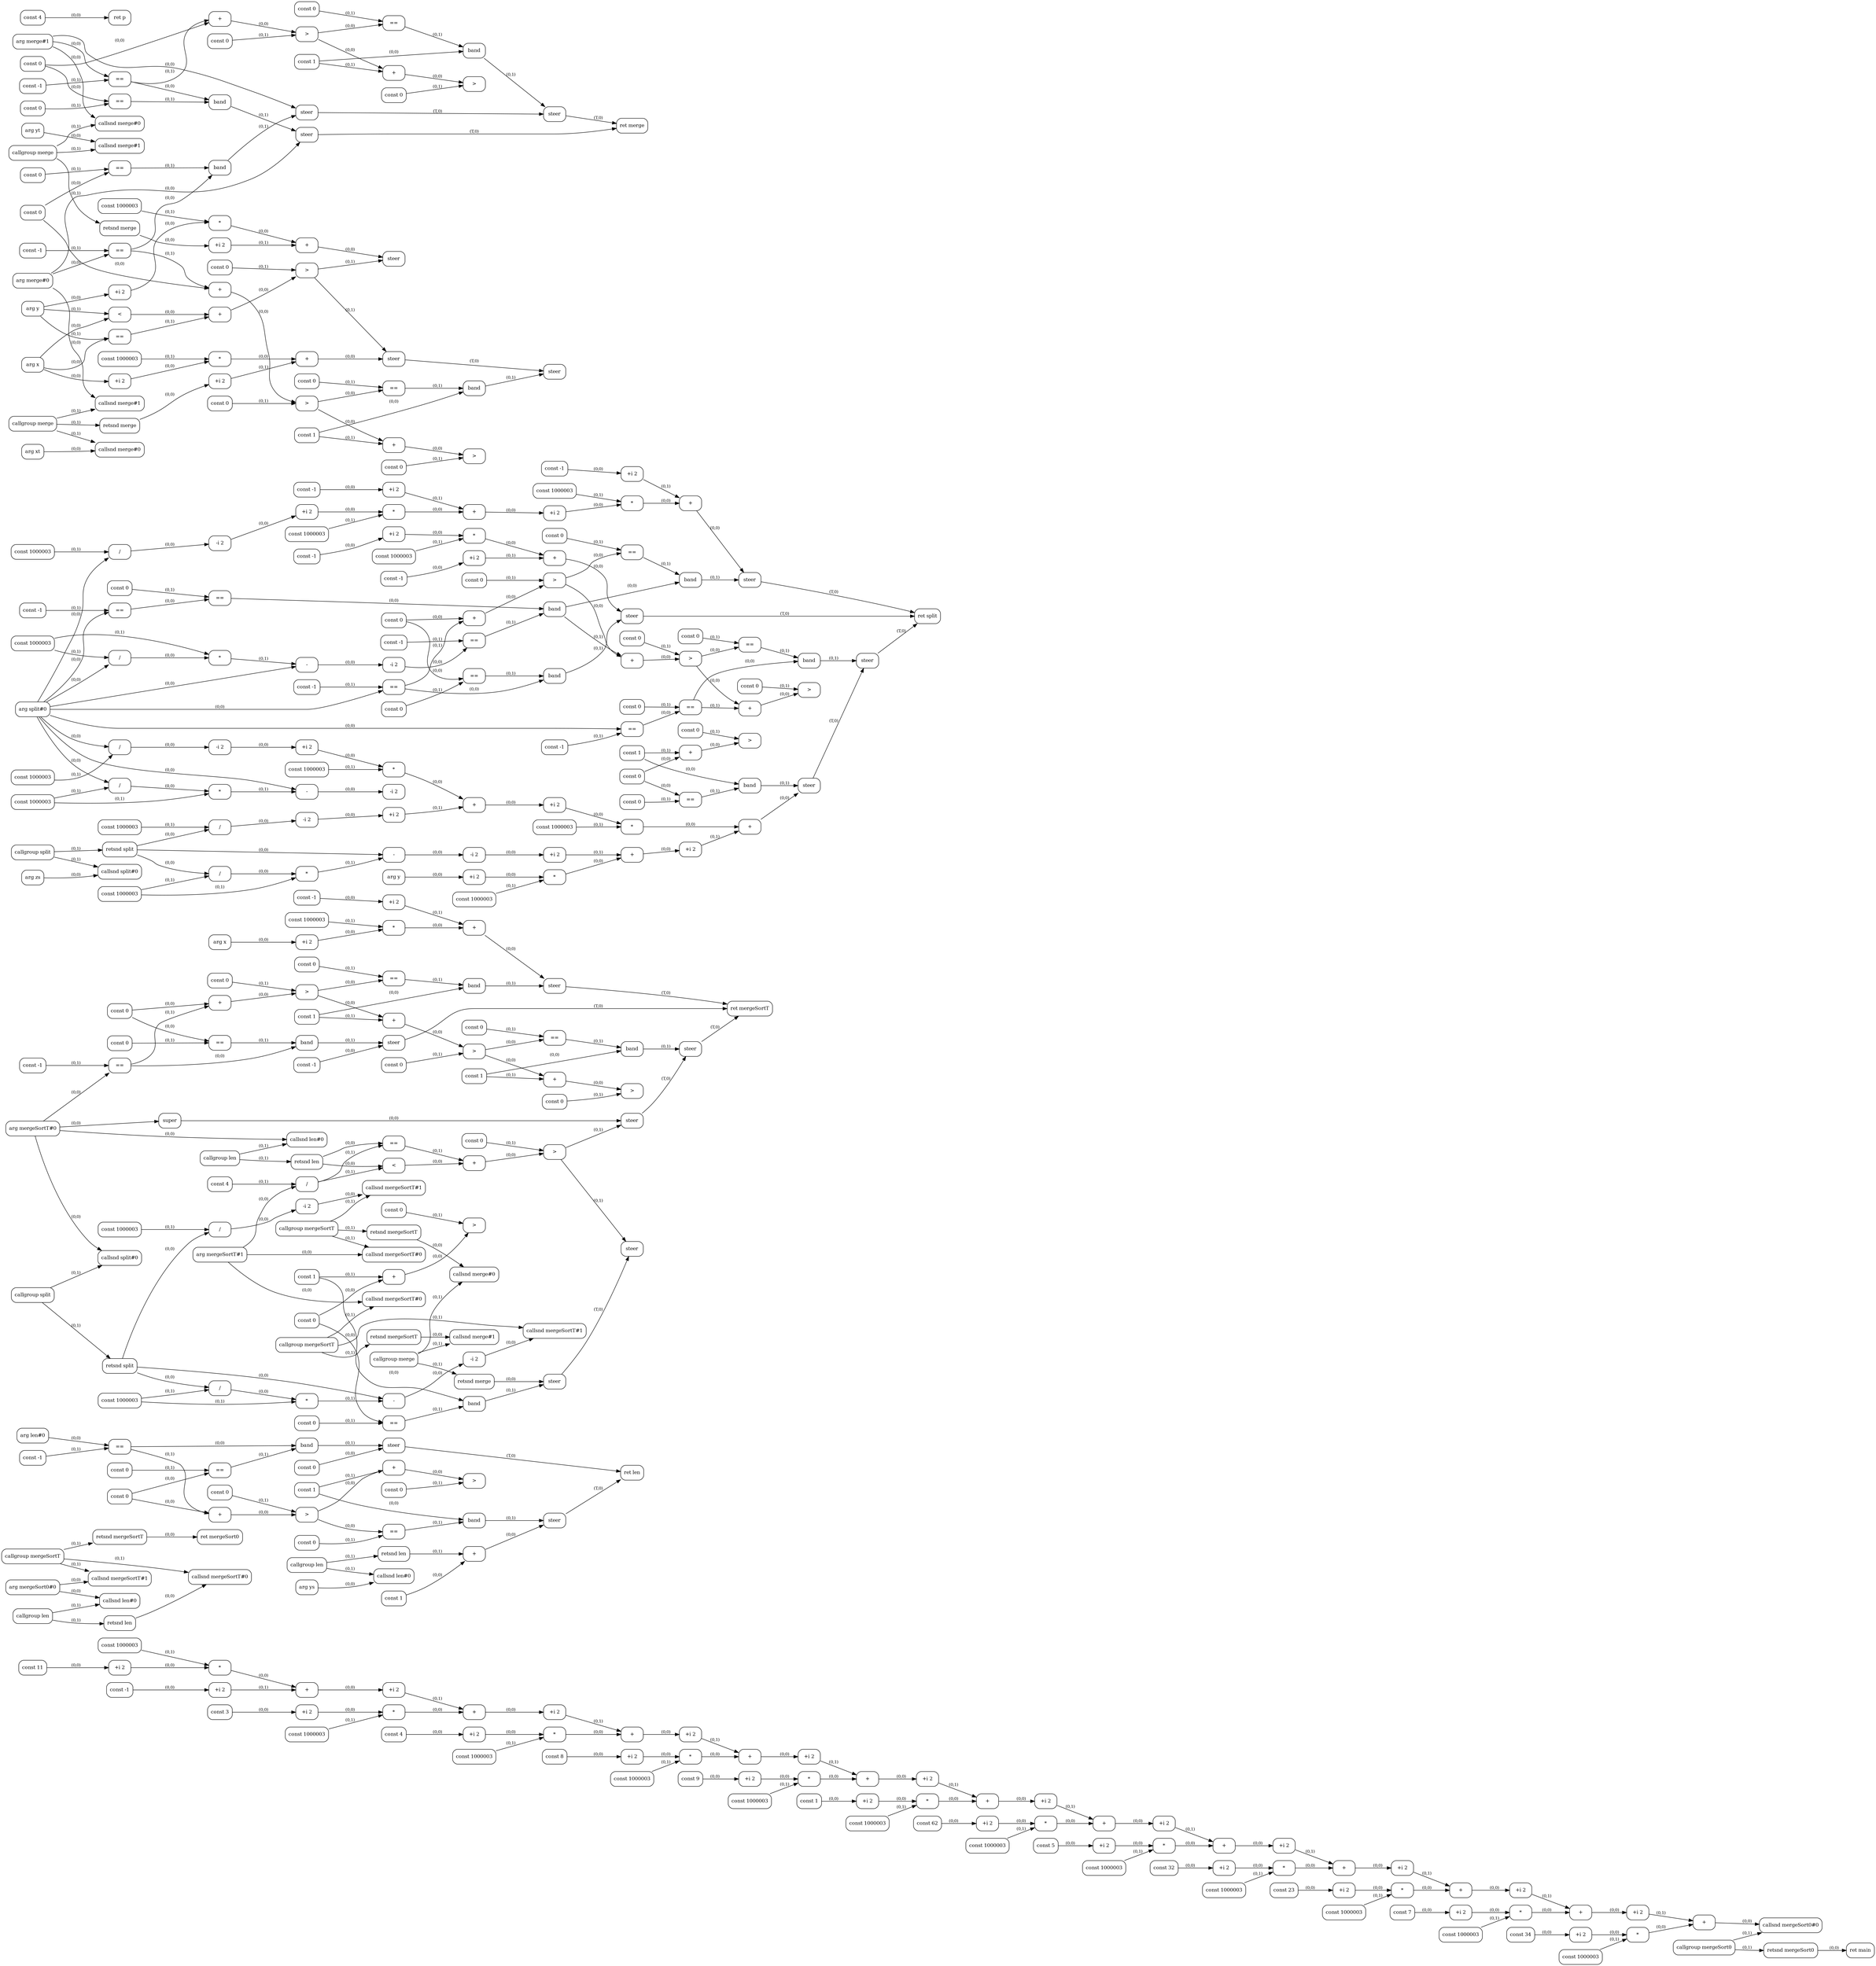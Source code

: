 digraph G {
  rankdir=LR;
  node [shape=box, style=rounded, fontsize=12];
  n0 [label="const -1"];
  n1 [label="const 34"];
  n2 [label="const 7"];
  n3 [label="const 23"];
  n4 [label="const 32"];
  n5 [label="const 5"];
  n6 [label="const 62"];
  n7 [label="const 1"];
  n8 [label="const 9"];
  n9 [label="const 8"];
  n10 [label="const 4"];
  n11 [label="const 3"];
  n12 [label="const 11"];
  n13 [label="+i 2"];
  n14 [label="+i 2"];
  n15 [label="const 1000003"];
  n16 [label="*"];
  n17 [label="+"];
  n18 [label="+i 2"];
  n19 [label="+i 2"];
  n20 [label="const 1000003"];
  n21 [label="*"];
  n22 [label="+"];
  n23 [label="+i 2"];
  n24 [label="+i 2"];
  n25 [label="const 1000003"];
  n26 [label="*"];
  n27 [label="+"];
  n28 [label="+i 2"];
  n29 [label="+i 2"];
  n30 [label="const 1000003"];
  n31 [label="*"];
  n32 [label="+"];
  n33 [label="+i 2"];
  n34 [label="+i 2"];
  n35 [label="const 1000003"];
  n36 [label="*"];
  n37 [label="+"];
  n38 [label="+i 2"];
  n39 [label="+i 2"];
  n40 [label="const 1000003"];
  n41 [label="*"];
  n42 [label="+"];
  n43 [label="+i 2"];
  n44 [label="+i 2"];
  n45 [label="const 1000003"];
  n46 [label="*"];
  n47 [label="+"];
  n48 [label="+i 2"];
  n49 [label="+i 2"];
  n50 [label="const 1000003"];
  n51 [label="*"];
  n52 [label="+"];
  n53 [label="+i 2"];
  n54 [label="+i 2"];
  n55 [label="const 1000003"];
  n56 [label="*"];
  n57 [label="+"];
  n58 [label="+i 2"];
  n59 [label="+i 2"];
  n60 [label="const 1000003"];
  n61 [label="*"];
  n62 [label="+"];
  n63 [label="+i 2"];
  n64 [label="+i 2"];
  n65 [label="const 1000003"];
  n66 [label="*"];
  n67 [label="+"];
  n68 [label="+i 2"];
  n69 [label="+i 2"];
  n70 [label="const 1000003"];
  n71 [label="*"];
  n72 [label="+"];
  n73 [label="arg mergeSort0#0"];
  n74 [label="arg len#0"];
  n75 [label="const 0"];
  n76 [label="const -1"];
  n77 [label="=="];
  n78 [label="const 0"];
  n79 [label="=="];
  n80 [label="band"];
  n81 [label="const 0"];
  n82 [label="steer"];
  n83 [label="+"];
  n84 [label="const 0"];
  n85 [label=">"];
  n86 [label="const 1"];
  n87 [label="const 0"];
  n88 [label="=="];
  n89 [label="band"];
  n90 [label="const 1"];
  n91 [label="arg ys"];
  n92 [label="callgroup len"];
  n93 [label="callsnd len#0"];
  n94 [label="retsnd len"];
  n95 [label="+"];
  n96 [label="steer"];
  n97 [label="+"];
  n98 [label="const 0"];
  n99 [label=">"];
  n100 [label="ret len"];
  n101 [label="callgroup len"];
  n102 [label="callsnd len#0"];
  n103 [label="retsnd len"];
  n104 [label="arg mergeSortT#0"];
  n105 [label="arg mergeSortT#1"];
  n106 [label="const 0"];
  n107 [label="const -1"];
  n108 [label="=="];
  n109 [label="const 0"];
  n110 [label="=="];
  n111 [label="band"];
  n112 [label="const -1"];
  n113 [label="steer"];
  n114 [label="+"];
  n115 [label="const 0"];
  n116 [label=">"];
  n117 [label="const 1"];
  n118 [label="const 0"];
  n119 [label="=="];
  n120 [label="band"];
  n121 [label="const -1"];
  n122 [label="arg x"];
  n123 [label="+i 2"];
  n124 [label="+i 2"];
  n125 [label="const 1000003"];
  n126 [label="*"];
  n127 [label="+"];
  n128 [label="steer"];
  n129 [label="+"];
  n130 [label="const 0"];
  n131 [label=">"];
  n132 [label="const 1"];
  n133 [label="const 0"];
  n134 [label="=="];
  n135 [label="band"];
  n136 [label="callgroup len"];
  n137 [label="callsnd len#0"];
  n138 [label="retsnd len"];
  n139 [label="const 4"];
  n140 [label="/"];
  n141 [label="<"];
  n142 [label="=="];
  n143 [label="+"];
  n144 [label="const 0"];
  n145 [label=">"];
  n146 [label="super"];
  n147 [label="arg split#0"];
  n148 [label="const 0"];
  n149 [label="const -1"];
  n150 [label="=="];
  n151 [label="const 0"];
  n152 [label="=="];
  n153 [label="band"];
  n154 [label="const -1"];
  n155 [label="const -1"];
  n156 [label="+i 2"];
  n157 [label="+i 2"];
  n158 [label="const 1000003"];
  n159 [label="*"];
  n160 [label="+"];
  n161 [label="steer"];
  n162 [label="+"];
  n163 [label="const 0"];
  n164 [label=">"];
  n165 [label="const -1"];
  n166 [label="=="];
  n167 [label="const 0"];
  n168 [label="=="];
  n169 [label="const 1000003"];
  n170 [label="/"];
  n171 [label="*"];
  n172 [label="-"];
  n173 [label="-i 2"];
  n174 [label="const -1"];
  n175 [label="=="];
  n176 [label="band"];
  n177 [label="const 1000003"];
  n178 [label="/"];
  n179 [label="-i 2"];
  n180 [label="const 0"];
  n181 [label="=="];
  n182 [label="band"];
  n183 [label="const -1"];
  n184 [label="+i 2"];
  n185 [label="+i 2"];
  n186 [label="const 1000003"];
  n187 [label="*"];
  n188 [label="+"];
  n189 [label="const -1"];
  n190 [label="+i 2"];
  n191 [label="+i 2"];
  n192 [label="const 1000003"];
  n193 [label="*"];
  n194 [label="+"];
  n195 [label="steer"];
  n196 [label="+"];
  n197 [label="const 0"];
  n198 [label=">"];
  n199 [label="const -1"];
  n200 [label="=="];
  n201 [label="const 0"];
  n202 [label="=="];
  n203 [label="const 1000003"];
  n204 [label="/"];
  n205 [label="-i 2"];
  n206 [label="const 1000003"];
  n207 [label="/"];
  n208 [label="*"];
  n209 [label="-"];
  n210 [label="-i 2"];
  n211 [label="const 0"];
  n212 [label="=="];
  n213 [label="band"];
  n214 [label="arg zs"];
  n215 [label="callgroup split"];
  n216 [label="callsnd split#0"];
  n217 [label="retsnd split"];
  n218 [label="const 0"];
  n219 [label="const 1000003"];
  n220 [label="/"];
  n221 [label="-i 2"];
  n222 [label="const 1000003"];
  n223 [label="/"];
  n224 [label="*"];
  n225 [label="-"];
  n226 [label="-i 2"];
  n227 [label="const 1"];
  n228 [label="const 0"];
  n229 [label="=="];
  n230 [label="band"];
  n231 [label="+i 2"];
  n232 [label="+i 2"];
  n233 [label="const 1000003"];
  n234 [label="*"];
  n235 [label="+"];
  n236 [label="arg y"];
  n237 [label="+i 2"];
  n238 [label="+i 2"];
  n239 [label="const 1000003"];
  n240 [label="*"];
  n241 [label="+"];
  n242 [label="+i 2"];
  n243 [label="+i 2"];
  n244 [label="const 1000003"];
  n245 [label="*"];
  n246 [label="+"];
  n247 [label="steer"];
  n248 [label="+"];
  n249 [label="const 0"];
  n250 [label=">"];
  n251 [label="steer"];
  n252 [label="+"];
  n253 [label="const 0"];
  n254 [label=">"];
  n255 [label="ret split"];
  n256 [label="callgroup split"];
  n257 [label="callsnd split#0"];
  n258 [label="retsnd split"];
  n259 [label="const 0"];
  n260 [label="const 1000003"];
  n261 [label="/"];
  n262 [label="-i 2"];
  n263 [label="const 1000003"];
  n264 [label="/"];
  n265 [label="*"];
  n266 [label="-"];
  n267 [label="-i 2"];
  n268 [label="const 1"];
  n269 [label="const 0"];
  n270 [label="=="];
  n271 [label="band"];
  n272 [label="callgroup mergeSortT"];
  n273 [label="callsnd mergeSortT#0"];
  n274 [label="callsnd mergeSortT#1"];
  n275 [label="retsnd mergeSortT"];
  n276 [label="callgroup mergeSortT"];
  n277 [label="callsnd mergeSortT#0"];
  n278 [label="callsnd mergeSortT#1"];
  n279 [label="retsnd mergeSortT"];
  n280 [label="arg merge#0"];
  n281 [label="arg merge#1"];
  n282 [label="const 0"];
  n283 [label="const -1"];
  n284 [label="=="];
  n285 [label="const 0"];
  n286 [label="=="];
  n287 [label="band"];
  n288 [label="steer"];
  n289 [label="+"];
  n290 [label="const 0"];
  n291 [label=">"];
  n292 [label="const 1"];
  n293 [label="const 0"];
  n294 [label="=="];
  n295 [label="band"];
  n296 [label="const 0"];
  n297 [label="const -1"];
  n298 [label="=="];
  n299 [label="const 0"];
  n300 [label="=="];
  n301 [label="band"];
  n302 [label="steer"];
  n303 [label="+"];
  n304 [label="const 0"];
  n305 [label=">"];
  n306 [label="const 1"];
  n307 [label="const 0"];
  n308 [label="=="];
  n309 [label="band"];
  n310 [label="arg x"];
  n311 [label="arg y"];
  n312 [label="<"];
  n313 [label="=="];
  n314 [label="+"];
  n315 [label="const 0"];
  n316 [label=">"];
  n317 [label="arg xt"];
  n318 [label="callgroup merge"];
  n319 [label="callsnd merge#0"];
  n320 [label="callsnd merge#1"];
  n321 [label="retsnd merge"];
  n322 [label="+i 2"];
  n323 [label="+i 2"];
  n324 [label="const 1000003"];
  n325 [label="*"];
  n326 [label="+"];
  n327 [label="arg yt"];
  n328 [label="callgroup merge"];
  n329 [label="callsnd merge#0"];
  n330 [label="callsnd merge#1"];
  n331 [label="retsnd merge"];
  n332 [label="+i 2"];
  n333 [label="+i 2"];
  n334 [label="const 1000003"];
  n335 [label="*"];
  n336 [label="+"];
  n337 [label="steer"];
  n338 [label="steer"];
  n339 [label="steer"];
  n340 [label="+"];
  n341 [label="const 0"];
  n342 [label=">"];
  n343 [label="steer"];
  n344 [label="+"];
  n345 [label="const 0"];
  n346 [label=">"];
  n347 [label="ret merge"];
  n348 [label="callgroup merge"];
  n349 [label="callsnd merge#0"];
  n350 [label="callsnd merge#1"];
  n351 [label="retsnd merge"];
  n352 [label="steer"];
  n353 [label="+"];
  n354 [label="const 0"];
  n355 [label=">"];
  n356 [label="steer"];
  n357 [label="steer"];
  n358 [label="steer"];
  n359 [label="+"];
  n360 [label="const 0"];
  n361 [label=">"];
  n362 [label="ret mergeSortT"];
  n363 [label="callgroup mergeSortT"];
  n364 [label="callsnd mergeSortT#0"];
  n365 [label="callsnd mergeSortT#1"];
  n366 [label="retsnd mergeSortT"];
  n367 [label="ret mergeSort0"];
  n368 [label="callgroup mergeSort0"];
  n369 [label="callsnd mergeSort0#0"];
  n370 [label="retsnd mergeSort0"];
  n371 [label="ret main"];
  n372 [label="const 4"];
  n373 [label="ret p"];
  n12 -> n13 [label="(0,0)", fontsize=10];
  n0 -> n14 [label="(0,0)", fontsize=10];
  n13 -> n16 [label="(0,0)", fontsize=10];
  n15 -> n16 [label="(0,1)", fontsize=10];
  n16 -> n17 [label="(0,0)", fontsize=10];
  n14 -> n17 [label="(0,1)", fontsize=10];
  n11 -> n18 [label="(0,0)", fontsize=10];
  n17 -> n19 [label="(0,0)", fontsize=10];
  n18 -> n21 [label="(0,0)", fontsize=10];
  n20 -> n21 [label="(0,1)", fontsize=10];
  n21 -> n22 [label="(0,0)", fontsize=10];
  n19 -> n22 [label="(0,1)", fontsize=10];
  n10 -> n23 [label="(0,0)", fontsize=10];
  n22 -> n24 [label="(0,0)", fontsize=10];
  n23 -> n26 [label="(0,0)", fontsize=10];
  n25 -> n26 [label="(0,1)", fontsize=10];
  n26 -> n27 [label="(0,0)", fontsize=10];
  n24 -> n27 [label="(0,1)", fontsize=10];
  n9 -> n28 [label="(0,0)", fontsize=10];
  n27 -> n29 [label="(0,0)", fontsize=10];
  n28 -> n31 [label="(0,0)", fontsize=10];
  n30 -> n31 [label="(0,1)", fontsize=10];
  n31 -> n32 [label="(0,0)", fontsize=10];
  n29 -> n32 [label="(0,1)", fontsize=10];
  n8 -> n33 [label="(0,0)", fontsize=10];
  n32 -> n34 [label="(0,0)", fontsize=10];
  n33 -> n36 [label="(0,0)", fontsize=10];
  n35 -> n36 [label="(0,1)", fontsize=10];
  n36 -> n37 [label="(0,0)", fontsize=10];
  n34 -> n37 [label="(0,1)", fontsize=10];
  n7 -> n38 [label="(0,0)", fontsize=10];
  n37 -> n39 [label="(0,0)", fontsize=10];
  n38 -> n41 [label="(0,0)", fontsize=10];
  n40 -> n41 [label="(0,1)", fontsize=10];
  n41 -> n42 [label="(0,0)", fontsize=10];
  n39 -> n42 [label="(0,1)", fontsize=10];
  n6 -> n43 [label="(0,0)", fontsize=10];
  n42 -> n44 [label="(0,0)", fontsize=10];
  n43 -> n46 [label="(0,0)", fontsize=10];
  n45 -> n46 [label="(0,1)", fontsize=10];
  n46 -> n47 [label="(0,0)", fontsize=10];
  n44 -> n47 [label="(0,1)", fontsize=10];
  n5 -> n48 [label="(0,0)", fontsize=10];
  n47 -> n49 [label="(0,0)", fontsize=10];
  n48 -> n51 [label="(0,0)", fontsize=10];
  n50 -> n51 [label="(0,1)", fontsize=10];
  n51 -> n52 [label="(0,0)", fontsize=10];
  n49 -> n52 [label="(0,1)", fontsize=10];
  n4 -> n53 [label="(0,0)", fontsize=10];
  n52 -> n54 [label="(0,0)", fontsize=10];
  n53 -> n56 [label="(0,0)", fontsize=10];
  n55 -> n56 [label="(0,1)", fontsize=10];
  n56 -> n57 [label="(0,0)", fontsize=10];
  n54 -> n57 [label="(0,1)", fontsize=10];
  n3 -> n58 [label="(0,0)", fontsize=10];
  n57 -> n59 [label="(0,0)", fontsize=10];
  n58 -> n61 [label="(0,0)", fontsize=10];
  n60 -> n61 [label="(0,1)", fontsize=10];
  n61 -> n62 [label="(0,0)", fontsize=10];
  n59 -> n62 [label="(0,1)", fontsize=10];
  n2 -> n63 [label="(0,0)", fontsize=10];
  n62 -> n64 [label="(0,0)", fontsize=10];
  n63 -> n66 [label="(0,0)", fontsize=10];
  n65 -> n66 [label="(0,1)", fontsize=10];
  n66 -> n67 [label="(0,0)", fontsize=10];
  n64 -> n67 [label="(0,1)", fontsize=10];
  n1 -> n68 [label="(0,0)", fontsize=10];
  n67 -> n69 [label="(0,0)", fontsize=10];
  n68 -> n71 [label="(0,0)", fontsize=10];
  n70 -> n71 [label="(0,1)", fontsize=10];
  n71 -> n72 [label="(0,0)", fontsize=10];
  n69 -> n72 [label="(0,1)", fontsize=10];
  n74 -> n77 [label="(0,0)", fontsize=10];
  n76 -> n77 [label="(0,1)", fontsize=10];
  n75 -> n79 [label="(0,0)", fontsize=10];
  n78 -> n79 [label="(0,1)", fontsize=10];
  n77 -> n80 [label="(0,0)", fontsize=10];
  n79 -> n80 [label="(0,1)", fontsize=10];
  n81 -> n82 [label="(0,0)", fontsize=10];
  n80 -> n82 [label="(0,1)", fontsize=10];
  n75 -> n83 [label="(0,0)", fontsize=10];
  n77 -> n83 [label="(0,1)", fontsize=10];
  n83 -> n85 [label="(0,0)", fontsize=10];
  n84 -> n85 [label="(0,1)", fontsize=10];
  n85 -> n88 [label="(0,0)", fontsize=10];
  n87 -> n88 [label="(0,1)", fontsize=10];
  n86 -> n89 [label="(0,0)", fontsize=10];
  n88 -> n89 [label="(0,1)", fontsize=10];
  n91 -> n93 [label="(0,0)", fontsize=10];
  n92 -> n93 [label="(0,1)", fontsize=10];
  n92 -> n94 [label="(0,1)", fontsize=10];
  n90 -> n95 [label="(0,0)", fontsize=10];
  n94 -> n95 [label="(0,1)", fontsize=10];
  n95 -> n96 [label="(0,0)", fontsize=10];
  n89 -> n96 [label="(0,1)", fontsize=10];
  n85 -> n97 [label="(0,0)", fontsize=10];
  n86 -> n97 [label="(0,1)", fontsize=10];
  n97 -> n99 [label="(0,0)", fontsize=10];
  n98 -> n99 [label="(0,1)", fontsize=10];
  n82 -> n100 [label="(T,0)", fontsize=10];
  n96 -> n100 [label="(T,0)", fontsize=10];
  n73 -> n102 [label="(0,0)", fontsize=10];
  n101 -> n102 [label="(0,1)", fontsize=10];
  n101 -> n103 [label="(0,1)", fontsize=10];
  n104 -> n108 [label="(0,0)", fontsize=10];
  n107 -> n108 [label="(0,1)", fontsize=10];
  n106 -> n110 [label="(0,0)", fontsize=10];
  n109 -> n110 [label="(0,1)", fontsize=10];
  n108 -> n111 [label="(0,0)", fontsize=10];
  n110 -> n111 [label="(0,1)", fontsize=10];
  n112 -> n113 [label="(0,0)", fontsize=10];
  n111 -> n113 [label="(0,1)", fontsize=10];
  n106 -> n114 [label="(0,0)", fontsize=10];
  n108 -> n114 [label="(0,1)", fontsize=10];
  n114 -> n116 [label="(0,0)", fontsize=10];
  n115 -> n116 [label="(0,1)", fontsize=10];
  n116 -> n119 [label="(0,0)", fontsize=10];
  n118 -> n119 [label="(0,1)", fontsize=10];
  n117 -> n120 [label="(0,0)", fontsize=10];
  n119 -> n120 [label="(0,1)", fontsize=10];
  n122 -> n123 [label="(0,0)", fontsize=10];
  n121 -> n124 [label="(0,0)", fontsize=10];
  n123 -> n126 [label="(0,0)", fontsize=10];
  n125 -> n126 [label="(0,1)", fontsize=10];
  n126 -> n127 [label="(0,0)", fontsize=10];
  n124 -> n127 [label="(0,1)", fontsize=10];
  n127 -> n128 [label="(0,0)", fontsize=10];
  n120 -> n128 [label="(0,1)", fontsize=10];
  n116 -> n129 [label="(0,0)", fontsize=10];
  n117 -> n129 [label="(0,1)", fontsize=10];
  n129 -> n131 [label="(0,0)", fontsize=10];
  n130 -> n131 [label="(0,1)", fontsize=10];
  n131 -> n134 [label="(0,0)", fontsize=10];
  n133 -> n134 [label="(0,1)", fontsize=10];
  n132 -> n135 [label="(0,0)", fontsize=10];
  n134 -> n135 [label="(0,1)", fontsize=10];
  n104 -> n137 [label="(0,0)", fontsize=10];
  n136 -> n137 [label="(0,1)", fontsize=10];
  n136 -> n138 [label="(0,1)", fontsize=10];
  n105 -> n140 [label="(0,0)", fontsize=10];
  n139 -> n140 [label="(0,1)", fontsize=10];
  n138 -> n141 [label="(0,0)", fontsize=10];
  n140 -> n141 [label="(0,1)", fontsize=10];
  n138 -> n142 [label="(0,0)", fontsize=10];
  n140 -> n142 [label="(0,1)", fontsize=10];
  n141 -> n143 [label="(0,0)", fontsize=10];
  n142 -> n143 [label="(0,1)", fontsize=10];
  n143 -> n145 [label="(0,0)", fontsize=10];
  n144 -> n145 [label="(0,1)", fontsize=10];
  n104 -> n146 [label="(0,0)", fontsize=10];
  n147 -> n150 [label="(0,0)", fontsize=10];
  n149 -> n150 [label="(0,1)", fontsize=10];
  n148 -> n152 [label="(0,0)", fontsize=10];
  n151 -> n152 [label="(0,1)", fontsize=10];
  n150 -> n153 [label="(0,0)", fontsize=10];
  n152 -> n153 [label="(0,1)", fontsize=10];
  n154 -> n156 [label="(0,0)", fontsize=10];
  n155 -> n157 [label="(0,0)", fontsize=10];
  n156 -> n159 [label="(0,0)", fontsize=10];
  n158 -> n159 [label="(0,1)", fontsize=10];
  n159 -> n160 [label="(0,0)", fontsize=10];
  n157 -> n160 [label="(0,1)", fontsize=10];
  n160 -> n161 [label="(0,0)", fontsize=10];
  n153 -> n161 [label="(0,1)", fontsize=10];
  n148 -> n162 [label="(0,0)", fontsize=10];
  n150 -> n162 [label="(0,1)", fontsize=10];
  n162 -> n164 [label="(0,0)", fontsize=10];
  n163 -> n164 [label="(0,1)", fontsize=10];
  n147 -> n166 [label="(0,0)", fontsize=10];
  n165 -> n166 [label="(0,1)", fontsize=10];
  n166 -> n168 [label="(0,0)", fontsize=10];
  n167 -> n168 [label="(0,1)", fontsize=10];
  n147 -> n170 [label="(0,0)", fontsize=10];
  n169 -> n170 [label="(0,1)", fontsize=10];
  n170 -> n171 [label="(0,0)", fontsize=10];
  n169 -> n171 [label="(0,1)", fontsize=10];
  n147 -> n172 [label="(0,0)", fontsize=10];
  n171 -> n172 [label="(0,1)", fontsize=10];
  n172 -> n173 [label="(0,0)", fontsize=10];
  n173 -> n175 [label="(0,0)", fontsize=10];
  n174 -> n175 [label="(0,1)", fontsize=10];
  n168 -> n176 [label="(0,0)", fontsize=10];
  n175 -> n176 [label="(0,1)", fontsize=10];
  n147 -> n178 [label="(0,0)", fontsize=10];
  n177 -> n178 [label="(0,1)", fontsize=10];
  n178 -> n179 [label="(0,0)", fontsize=10];
  n164 -> n181 [label="(0,0)", fontsize=10];
  n180 -> n181 [label="(0,1)", fontsize=10];
  n176 -> n182 [label="(0,0)", fontsize=10];
  n181 -> n182 [label="(0,1)", fontsize=10];
  n179 -> n184 [label="(0,0)", fontsize=10];
  n183 -> n185 [label="(0,0)", fontsize=10];
  n184 -> n187 [label="(0,0)", fontsize=10];
  n186 -> n187 [label="(0,1)", fontsize=10];
  n187 -> n188 [label="(0,0)", fontsize=10];
  n185 -> n188 [label="(0,1)", fontsize=10];
  n188 -> n190 [label="(0,0)", fontsize=10];
  n189 -> n191 [label="(0,0)", fontsize=10];
  n190 -> n193 [label="(0,0)", fontsize=10];
  n192 -> n193 [label="(0,1)", fontsize=10];
  n193 -> n194 [label="(0,0)", fontsize=10];
  n191 -> n194 [label="(0,1)", fontsize=10];
  n194 -> n195 [label="(0,0)", fontsize=10];
  n182 -> n195 [label="(0,1)", fontsize=10];
  n164 -> n196 [label="(0,0)", fontsize=10];
  n176 -> n196 [label="(0,1)", fontsize=10];
  n196 -> n198 [label="(0,0)", fontsize=10];
  n197 -> n198 [label="(0,1)", fontsize=10];
  n147 -> n200 [label="(0,0)", fontsize=10];
  n199 -> n200 [label="(0,1)", fontsize=10];
  n200 -> n202 [label="(0,0)", fontsize=10];
  n201 -> n202 [label="(0,1)", fontsize=10];
  n147 -> n204 [label="(0,0)", fontsize=10];
  n203 -> n204 [label="(0,1)", fontsize=10];
  n204 -> n205 [label="(0,0)", fontsize=10];
  n147 -> n207 [label="(0,0)", fontsize=10];
  n206 -> n207 [label="(0,1)", fontsize=10];
  n207 -> n208 [label="(0,0)", fontsize=10];
  n206 -> n208 [label="(0,1)", fontsize=10];
  n147 -> n209 [label="(0,0)", fontsize=10];
  n208 -> n209 [label="(0,1)", fontsize=10];
  n209 -> n210 [label="(0,0)", fontsize=10];
  n198 -> n212 [label="(0,0)", fontsize=10];
  n211 -> n212 [label="(0,1)", fontsize=10];
  n202 -> n213 [label="(0,0)", fontsize=10];
  n212 -> n213 [label="(0,1)", fontsize=10];
  n214 -> n216 [label="(0,0)", fontsize=10];
  n215 -> n216 [label="(0,1)", fontsize=10];
  n215 -> n217 [label="(0,1)", fontsize=10];
  n217 -> n220 [label="(0,0)", fontsize=10];
  n219 -> n220 [label="(0,1)", fontsize=10];
  n220 -> n221 [label="(0,0)", fontsize=10];
  n217 -> n223 [label="(0,0)", fontsize=10];
  n222 -> n223 [label="(0,1)", fontsize=10];
  n223 -> n224 [label="(0,0)", fontsize=10];
  n222 -> n224 [label="(0,1)", fontsize=10];
  n217 -> n225 [label="(0,0)", fontsize=10];
  n224 -> n225 [label="(0,1)", fontsize=10];
  n225 -> n226 [label="(0,0)", fontsize=10];
  n218 -> n229 [label="(0,0)", fontsize=10];
  n228 -> n229 [label="(0,1)", fontsize=10];
  n227 -> n230 [label="(0,0)", fontsize=10];
  n229 -> n230 [label="(0,1)", fontsize=10];
  n205 -> n231 [label="(0,0)", fontsize=10];
  n221 -> n232 [label="(0,0)", fontsize=10];
  n231 -> n234 [label="(0,0)", fontsize=10];
  n233 -> n234 [label="(0,1)", fontsize=10];
  n234 -> n235 [label="(0,0)", fontsize=10];
  n232 -> n235 [label="(0,1)", fontsize=10];
  n236 -> n237 [label="(0,0)", fontsize=10];
  n226 -> n238 [label="(0,0)", fontsize=10];
  n237 -> n240 [label="(0,0)", fontsize=10];
  n239 -> n240 [label="(0,1)", fontsize=10];
  n240 -> n241 [label="(0,0)", fontsize=10];
  n238 -> n241 [label="(0,1)", fontsize=10];
  n235 -> n242 [label="(0,0)", fontsize=10];
  n241 -> n243 [label="(0,0)", fontsize=10];
  n242 -> n245 [label="(0,0)", fontsize=10];
  n244 -> n245 [label="(0,1)", fontsize=10];
  n245 -> n246 [label="(0,0)", fontsize=10];
  n243 -> n246 [label="(0,1)", fontsize=10];
  n246 -> n247 [label="(0,0)", fontsize=10];
  n230 -> n247 [label="(0,1)", fontsize=10];
  n218 -> n248 [label="(0,0)", fontsize=10];
  n227 -> n248 [label="(0,1)", fontsize=10];
  n248 -> n250 [label="(0,0)", fontsize=10];
  n249 -> n250 [label="(0,1)", fontsize=10];
  n247 -> n251 [label="(T,0)", fontsize=10];
  n213 -> n251 [label="(0,1)", fontsize=10];
  n198 -> n252 [label="(0,0)", fontsize=10];
  n202 -> n252 [label="(0,1)", fontsize=10];
  n252 -> n254 [label="(0,0)", fontsize=10];
  n253 -> n254 [label="(0,1)", fontsize=10];
  n161 -> n255 [label="(T,0)", fontsize=10];
  n195 -> n255 [label="(T,0)", fontsize=10];
  n251 -> n255 [label="(T,0)", fontsize=10];
  n104 -> n257 [label="(0,0)", fontsize=10];
  n256 -> n257 [label="(0,1)", fontsize=10];
  n256 -> n258 [label="(0,1)", fontsize=10];
  n258 -> n261 [label="(0,0)", fontsize=10];
  n260 -> n261 [label="(0,1)", fontsize=10];
  n261 -> n262 [label="(0,0)", fontsize=10];
  n258 -> n264 [label="(0,0)", fontsize=10];
  n263 -> n264 [label="(0,1)", fontsize=10];
  n264 -> n265 [label="(0,0)", fontsize=10];
  n263 -> n265 [label="(0,1)", fontsize=10];
  n258 -> n266 [label="(0,0)", fontsize=10];
  n265 -> n266 [label="(0,1)", fontsize=10];
  n266 -> n267 [label="(0,0)", fontsize=10];
  n259 -> n270 [label="(0,0)", fontsize=10];
  n269 -> n270 [label="(0,1)", fontsize=10];
  n268 -> n271 [label="(0,0)", fontsize=10];
  n270 -> n271 [label="(0,1)", fontsize=10];
  n105 -> n273 [label="(0,0)", fontsize=10];
  n272 -> n273 [label="(0,1)", fontsize=10];
  n262 -> n274 [label="(0,0)", fontsize=10];
  n272 -> n274 [label="(0,1)", fontsize=10];
  n272 -> n275 [label="(0,1)", fontsize=10];
  n105 -> n277 [label="(0,0)", fontsize=10];
  n276 -> n277 [label="(0,1)", fontsize=10];
  n267 -> n278 [label="(0,0)", fontsize=10];
  n276 -> n278 [label="(0,1)", fontsize=10];
  n276 -> n279 [label="(0,1)", fontsize=10];
  n281 -> n284 [label="(0,0)", fontsize=10];
  n283 -> n284 [label="(0,1)", fontsize=10];
  n282 -> n286 [label="(0,0)", fontsize=10];
  n285 -> n286 [label="(0,1)", fontsize=10];
  n284 -> n287 [label="(0,0)", fontsize=10];
  n286 -> n287 [label="(0,1)", fontsize=10];
  n280 -> n288 [label="(0,0)", fontsize=10];
  n287 -> n288 [label="(0,1)", fontsize=10];
  n282 -> n289 [label="(0,0)", fontsize=10];
  n284 -> n289 [label="(0,1)", fontsize=10];
  n289 -> n291 [label="(0,0)", fontsize=10];
  n290 -> n291 [label="(0,1)", fontsize=10];
  n291 -> n294 [label="(0,0)", fontsize=10];
  n293 -> n294 [label="(0,1)", fontsize=10];
  n292 -> n295 [label="(0,0)", fontsize=10];
  n294 -> n295 [label="(0,1)", fontsize=10];
  n280 -> n298 [label="(0,0)", fontsize=10];
  n297 -> n298 [label="(0,1)", fontsize=10];
  n296 -> n300 [label="(0,0)", fontsize=10];
  n299 -> n300 [label="(0,1)", fontsize=10];
  n298 -> n301 [label="(0,0)", fontsize=10];
  n300 -> n301 [label="(0,1)", fontsize=10];
  n281 -> n302 [label="(0,0)", fontsize=10];
  n301 -> n302 [label="(0,1)", fontsize=10];
  n296 -> n303 [label="(0,0)", fontsize=10];
  n298 -> n303 [label="(0,1)", fontsize=10];
  n303 -> n305 [label="(0,0)", fontsize=10];
  n304 -> n305 [label="(0,1)", fontsize=10];
  n305 -> n308 [label="(0,0)", fontsize=10];
  n307 -> n308 [label="(0,1)", fontsize=10];
  n306 -> n309 [label="(0,0)", fontsize=10];
  n308 -> n309 [label="(0,1)", fontsize=10];
  n310 -> n312 [label="(0,0)", fontsize=10];
  n311 -> n312 [label="(0,1)", fontsize=10];
  n310 -> n313 [label="(0,0)", fontsize=10];
  n311 -> n313 [label="(0,1)", fontsize=10];
  n312 -> n314 [label="(0,0)", fontsize=10];
  n313 -> n314 [label="(0,1)", fontsize=10];
  n314 -> n316 [label="(0,0)", fontsize=10];
  n315 -> n316 [label="(0,1)", fontsize=10];
  n317 -> n319 [label="(0,0)", fontsize=10];
  n318 -> n319 [label="(0,1)", fontsize=10];
  n280 -> n320 [label="(0,0)", fontsize=10];
  n318 -> n320 [label="(0,1)", fontsize=10];
  n318 -> n321 [label="(0,1)", fontsize=10];
  n310 -> n322 [label="(0,0)", fontsize=10];
  n321 -> n323 [label="(0,0)", fontsize=10];
  n322 -> n325 [label="(0,0)", fontsize=10];
  n324 -> n325 [label="(0,1)", fontsize=10];
  n325 -> n326 [label="(0,0)", fontsize=10];
  n323 -> n326 [label="(0,1)", fontsize=10];
  n281 -> n329 [label="(0,0)", fontsize=10];
  n328 -> n329 [label="(0,1)", fontsize=10];
  n327 -> n330 [label="(0,0)", fontsize=10];
  n328 -> n330 [label="(0,1)", fontsize=10];
  n328 -> n331 [label="(0,1)", fontsize=10];
  n311 -> n332 [label="(0,0)", fontsize=10];
  n331 -> n333 [label="(0,0)", fontsize=10];
  n332 -> n335 [label="(0,0)", fontsize=10];
  n334 -> n335 [label="(0,1)", fontsize=10];
  n335 -> n336 [label="(0,0)", fontsize=10];
  n333 -> n336 [label="(0,1)", fontsize=10];
  n326 -> n337 [label="(0,0)", fontsize=10];
  n316 -> n337 [label="(0,1)", fontsize=10];
  n336 -> n338 [label="(0,0)", fontsize=10];
  n316 -> n338 [label="(0,1)", fontsize=10];
  n337 -> n339 [label="(T,0)", fontsize=10];
  n309 -> n339 [label="(0,1)", fontsize=10];
  n305 -> n340 [label="(0,0)", fontsize=10];
  n306 -> n340 [label="(0,1)", fontsize=10];
  n340 -> n342 [label="(0,0)", fontsize=10];
  n341 -> n342 [label="(0,1)", fontsize=10];
  n302 -> n343 [label="(T,0)", fontsize=10];
  n295 -> n343 [label="(0,1)", fontsize=10];
  n291 -> n344 [label="(0,0)", fontsize=10];
  n292 -> n344 [label="(0,1)", fontsize=10];
  n344 -> n346 [label="(0,0)", fontsize=10];
  n345 -> n346 [label="(0,1)", fontsize=10];
  n288 -> n347 [label="(T,0)", fontsize=10];
  n343 -> n347 [label="(T,0)", fontsize=10];
  n275 -> n349 [label="(0,0)", fontsize=10];
  n348 -> n349 [label="(0,1)", fontsize=10];
  n279 -> n350 [label="(0,0)", fontsize=10];
  n348 -> n350 [label="(0,1)", fontsize=10];
  n348 -> n351 [label="(0,1)", fontsize=10];
  n351 -> n352 [label="(0,0)", fontsize=10];
  n271 -> n352 [label="(0,1)", fontsize=10];
  n259 -> n353 [label="(0,0)", fontsize=10];
  n268 -> n353 [label="(0,1)", fontsize=10];
  n353 -> n355 [label="(0,0)", fontsize=10];
  n354 -> n355 [label="(0,1)", fontsize=10];
  n146 -> n356 [label="(0,0)", fontsize=10];
  n145 -> n356 [label="(0,1)", fontsize=10];
  n352 -> n357 [label="(T,0)", fontsize=10];
  n145 -> n357 [label="(0,1)", fontsize=10];
  n356 -> n358 [label="(T,0)", fontsize=10];
  n135 -> n358 [label="(0,1)", fontsize=10];
  n131 -> n359 [label="(0,0)", fontsize=10];
  n132 -> n359 [label="(0,1)", fontsize=10];
  n359 -> n361 [label="(0,0)", fontsize=10];
  n360 -> n361 [label="(0,1)", fontsize=10];
  n113 -> n362 [label="(T,0)", fontsize=10];
  n128 -> n362 [label="(T,0)", fontsize=10];
  n358 -> n362 [label="(T,0)", fontsize=10];
  n103 -> n364 [label="(0,0)", fontsize=10];
  n363 -> n364 [label="(0,1)", fontsize=10];
  n73 -> n365 [label="(0,0)", fontsize=10];
  n363 -> n365 [label="(0,1)", fontsize=10];
  n363 -> n366 [label="(0,1)", fontsize=10];
  n366 -> n367 [label="(0,0)", fontsize=10];
  n72 -> n369 [label="(0,0)", fontsize=10];
  n368 -> n369 [label="(0,1)", fontsize=10];
  n368 -> n370 [label="(0,1)", fontsize=10];
  n370 -> n371 [label="(0,0)", fontsize=10];
  n372 -> n373 [label="(0,0)", fontsize=10];
}
